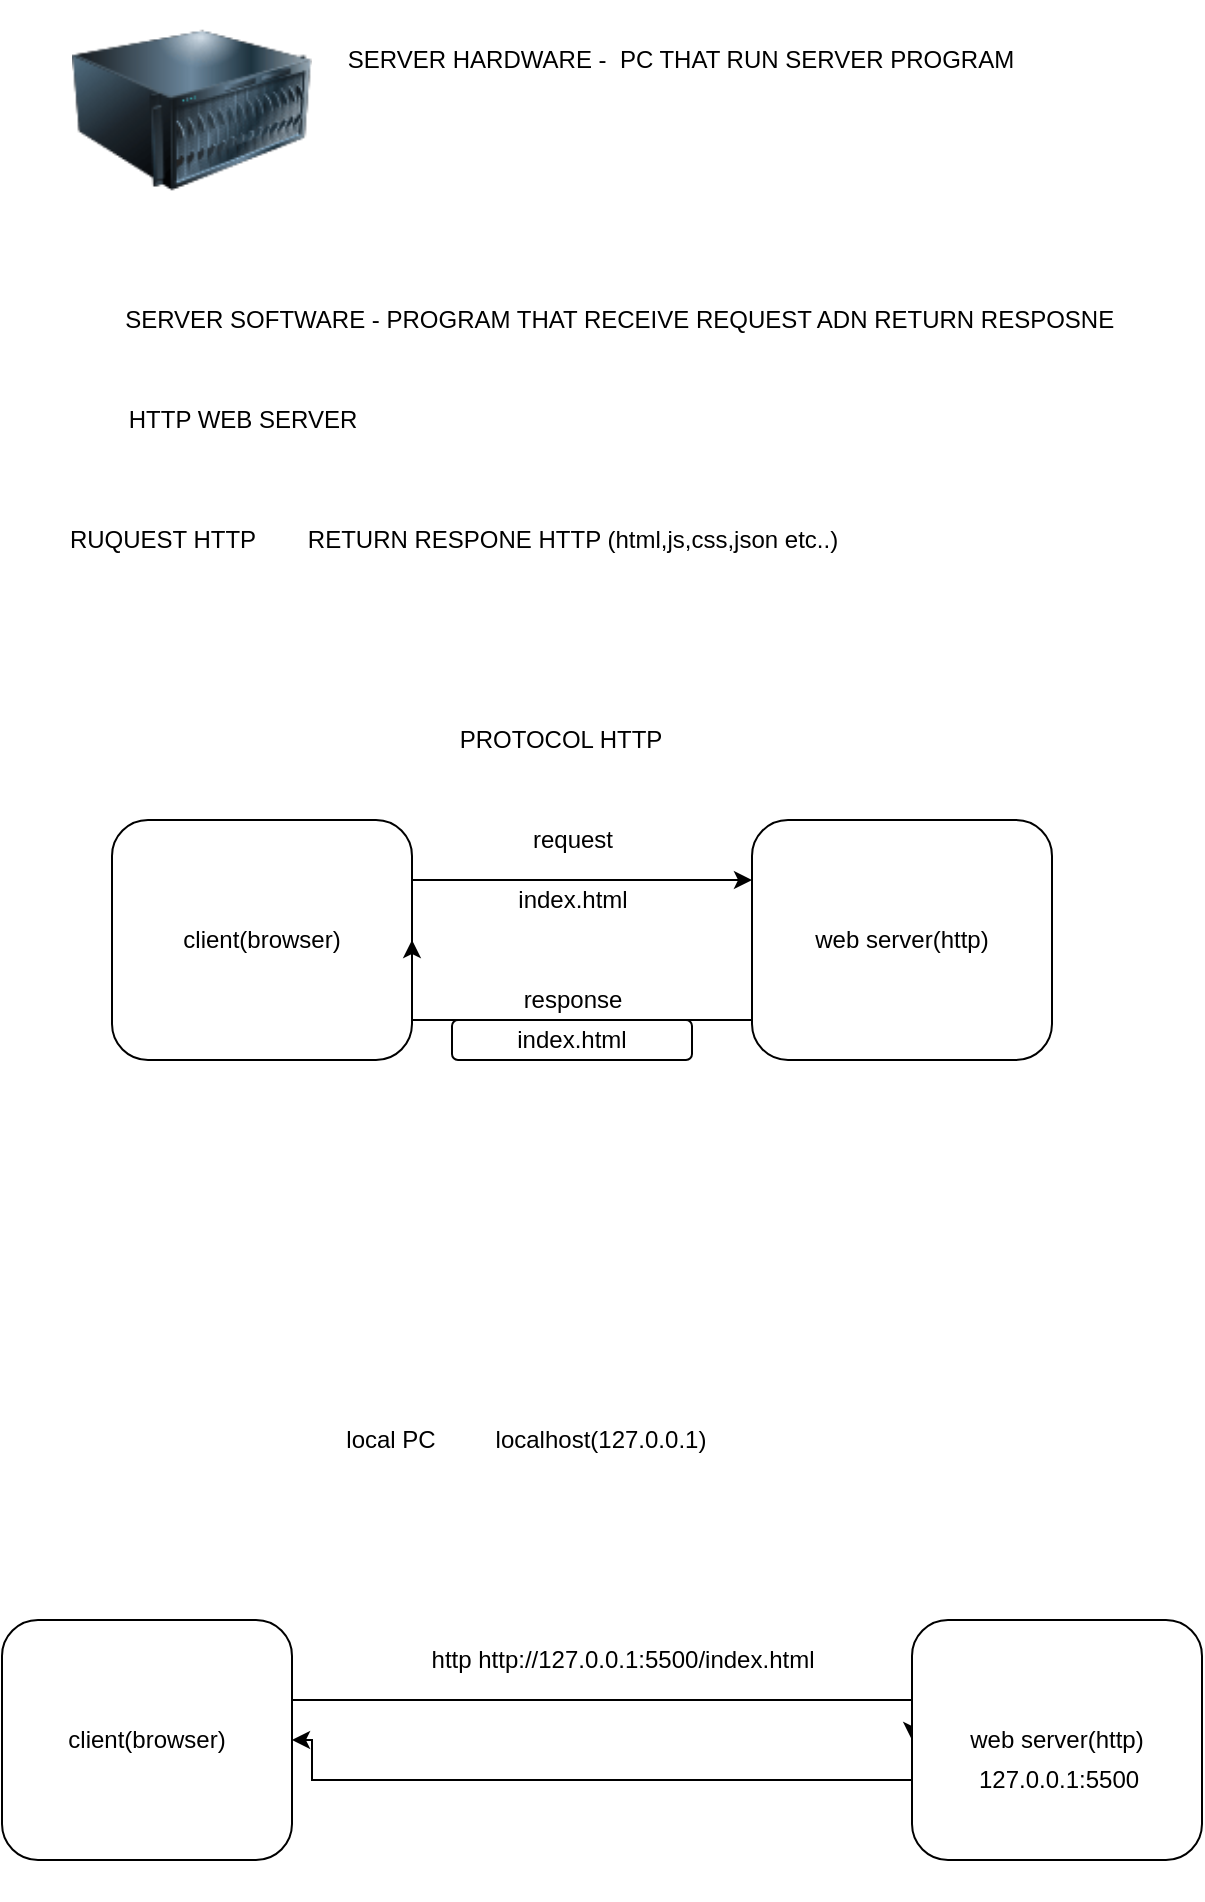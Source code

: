 <mxfile version="14.1.9" type="device"><diagram id="ix4QH2FvaGnhuLSPMGm6" name="Page-1"><mxGraphModel dx="613" dy="1874" grid="1" gridSize="10" guides="1" tooltips="1" connect="1" arrows="1" fold="1" page="1" pageScale="1" pageWidth="827" pageHeight="1169" math="0" shadow="0"><root><mxCell id="0"/><mxCell id="1" parent="0"/><mxCell id="VpQmSahE5i1o1REooliY-3" style="edgeStyle=orthogonalEdgeStyle;rounded=0;orthogonalLoop=1;jettySize=auto;html=1;" edge="1" parent="1" source="VpQmSahE5i1o1REooliY-1" target="VpQmSahE5i1o1REooliY-2"><mxGeometry relative="1" as="geometry"><Array as="points"><mxPoint x="370" y="110"/><mxPoint x="370" y="110"/></Array></mxGeometry></mxCell><mxCell id="VpQmSahE5i1o1REooliY-1" value="client(browser)" style="rounded=1;whiteSpace=wrap;html=1;" vertex="1" parent="1"><mxGeometry x="130" y="80" width="150" height="120" as="geometry"/></mxCell><mxCell id="VpQmSahE5i1o1REooliY-4" style="edgeStyle=orthogonalEdgeStyle;rounded=0;orthogonalLoop=1;jettySize=auto;html=1;entryX=1;entryY=0.5;entryDx=0;entryDy=0;" edge="1" parent="1" source="VpQmSahE5i1o1REooliY-2" target="VpQmSahE5i1o1REooliY-1"><mxGeometry relative="1" as="geometry"><Array as="points"><mxPoint x="280" y="180"/></Array></mxGeometry></mxCell><mxCell id="VpQmSahE5i1o1REooliY-2" value="web server(http)" style="rounded=1;whiteSpace=wrap;html=1;" vertex="1" parent="1"><mxGeometry x="450" y="80" width="150" height="120" as="geometry"/></mxCell><mxCell id="VpQmSahE5i1o1REooliY-5" value="request" style="text;html=1;align=center;verticalAlign=middle;resizable=0;points=[];autosize=1;" vertex="1" parent="1"><mxGeometry x="330" y="80" width="60" height="20" as="geometry"/></mxCell><mxCell id="VpQmSahE5i1o1REooliY-6" value="response" style="text;html=1;align=center;verticalAlign=middle;resizable=0;points=[];autosize=1;" vertex="1" parent="1"><mxGeometry x="330" y="160" width="60" height="20" as="geometry"/></mxCell><mxCell id="VpQmSahE5i1o1REooliY-7" value="index.html" style="text;html=1;align=center;verticalAlign=middle;resizable=0;points=[];autosize=1;" vertex="1" parent="1"><mxGeometry x="325" y="110" width="70" height="20" as="geometry"/></mxCell><mxCell id="VpQmSahE5i1o1REooliY-8" value="index.html&lt;br&gt;" style="rounded=1;whiteSpace=wrap;html=1;" vertex="1" parent="1"><mxGeometry x="300" y="180" width="120" height="20" as="geometry"/></mxCell><mxCell id="VpQmSahE5i1o1REooliY-9" value="PROTOCOL HTTP" style="text;html=1;align=center;verticalAlign=middle;resizable=0;points=[];autosize=1;" vertex="1" parent="1"><mxGeometry x="294" y="30" width="120" height="20" as="geometry"/></mxCell><mxCell id="VpQmSahE5i1o1REooliY-29" style="edgeStyle=orthogonalEdgeStyle;rounded=0;orthogonalLoop=1;jettySize=auto;html=1;entryX=0;entryY=0.5;entryDx=0;entryDy=0;" edge="1" parent="1" source="VpQmSahE5i1o1REooliY-10" target="VpQmSahE5i1o1REooliY-22"><mxGeometry relative="1" as="geometry"><Array as="points"><mxPoint x="530" y="520"/></Array></mxGeometry></mxCell><mxCell id="VpQmSahE5i1o1REooliY-10" value="client(browser)" style="rounded=1;whiteSpace=wrap;html=1;" vertex="1" parent="1"><mxGeometry x="75" y="480" width="145" height="120" as="geometry"/></mxCell><mxCell id="VpQmSahE5i1o1REooliY-11" value="SERVER HARDWARE -&amp;nbsp; PC THAT RUN SERVER PROGRAM" style="text;html=1;align=center;verticalAlign=middle;resizable=0;points=[];autosize=1;" vertex="1" parent="1"><mxGeometry x="239" y="-310" width="350" height="20" as="geometry"/></mxCell><mxCell id="VpQmSahE5i1o1REooliY-13" value="" style="image;html=1;image=img/lib/clip_art/computers/Server_128x128.png" vertex="1" parent="1"><mxGeometry x="110" y="-330" width="120" height="110" as="geometry"/></mxCell><mxCell id="VpQmSahE5i1o1REooliY-17" value="SERVER SOFTWARE - PROGRAM THAT RECEIVE REQUEST ADN RETURN RESPOSNE&amp;nbsp;" style="text;html=1;align=center;verticalAlign=middle;resizable=0;points=[];autosize=1;" vertex="1" parent="1"><mxGeometry x="130" y="-180" width="510" height="20" as="geometry"/></mxCell><mxCell id="VpQmSahE5i1o1REooliY-19" value="HTTP WEB SERVER" style="text;html=1;align=center;verticalAlign=middle;resizable=0;points=[];autosize=1;" vertex="1" parent="1"><mxGeometry x="130" y="-130" width="130" height="20" as="geometry"/></mxCell><mxCell id="VpQmSahE5i1o1REooliY-20" value="RUQUEST HTTP" style="text;html=1;align=center;verticalAlign=middle;resizable=0;points=[];autosize=1;" vertex="1" parent="1"><mxGeometry x="100" y="-70" width="110" height="20" as="geometry"/></mxCell><mxCell id="VpQmSahE5i1o1REooliY-21" value="RETURN RESPONE HTTP (html,js,css,json etc..)&lt;br&gt;" style="text;html=1;align=center;verticalAlign=middle;resizable=0;points=[];autosize=1;" vertex="1" parent="1"><mxGeometry x="220" y="-70" width="280" height="20" as="geometry"/></mxCell><mxCell id="VpQmSahE5i1o1REooliY-33" style="edgeStyle=orthogonalEdgeStyle;rounded=0;orthogonalLoop=1;jettySize=auto;html=1;entryX=1;entryY=0.5;entryDx=0;entryDy=0;" edge="1" parent="1" source="VpQmSahE5i1o1REooliY-22" target="VpQmSahE5i1o1REooliY-10"><mxGeometry relative="1" as="geometry"><Array as="points"><mxPoint x="230" y="560"/></Array></mxGeometry></mxCell><mxCell id="VpQmSahE5i1o1REooliY-22" value="web server(http)" style="rounded=1;whiteSpace=wrap;html=1;" vertex="1" parent="1"><mxGeometry x="530" y="480" width="145" height="120" as="geometry"/></mxCell><mxCell id="VpQmSahE5i1o1REooliY-23" value="localhost(127.0.0.1)&lt;br&gt;" style="text;html=1;align=center;verticalAlign=middle;resizable=0;points=[];autosize=1;" vertex="1" parent="1"><mxGeometry x="314" y="380" width="120" height="20" as="geometry"/></mxCell><mxCell id="VpQmSahE5i1o1REooliY-24" value="local PC" style="text;html=1;align=center;verticalAlign=middle;resizable=0;points=[];autosize=1;" vertex="1" parent="1"><mxGeometry x="239" y="380" width="60" height="20" as="geometry"/></mxCell><mxCell id="VpQmSahE5i1o1REooliY-27" value="127.0.0.1:5500" style="text;html=1;align=center;verticalAlign=middle;resizable=0;points=[];autosize=1;" vertex="1" parent="1"><mxGeometry x="552.5" y="550" width="100" height="20" as="geometry"/></mxCell><mxCell id="VpQmSahE5i1o1REooliY-28" value="http&amp;nbsp;http://127.0.0.1:5500/index.html" style="text;html=1;align=center;verticalAlign=middle;resizable=0;points=[];autosize=1;" vertex="1" parent="1"><mxGeometry x="280" y="490" width="210" height="20" as="geometry"/></mxCell><mxCell id="VpQmSahE5i1o1REooliY-31" value="" style="shape=image;html=1;verticalAlign=top;verticalLabelPosition=bottom;labelBackgroundColor=#ffffff;imageAspect=0;aspect=fixed;image=https://cdn1.iconfinder.com/data/icons/hawcons/32/700034-icon-76-document-file-html-128.png" vertex="1" parent="1"><mxGeometry x="364" y="570" width="50" height="50" as="geometry"/></mxCell></root></mxGraphModel></diagram></mxfile>